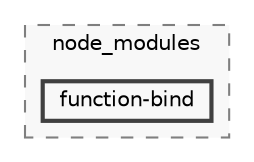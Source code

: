 digraph "backend/node_modules/function-bind"
{
 // LATEX_PDF_SIZE
  bgcolor="transparent";
  edge [fontname=Helvetica,fontsize=10,labelfontname=Helvetica,labelfontsize=10];
  node [fontname=Helvetica,fontsize=10,shape=box,height=0.2,width=0.4];
  compound=true
  subgraph clusterdir_86dbea9de526ba50b112ba867d8b4b1f {
    graph [ bgcolor="#f8f8f8", pencolor="grey50", label="node_modules", fontname=Helvetica,fontsize=10 style="filled,dashed", URL="dir_86dbea9de526ba50b112ba867d8b4b1f.html",tooltip=""]
  dir_dec9cc73e1c558b645832ffb7a41330e [label="function-bind", fillcolor="#f8f8f8", color="grey25", style="filled,bold", URL="dir_dec9cc73e1c558b645832ffb7a41330e.html",tooltip=""];
  }
}
